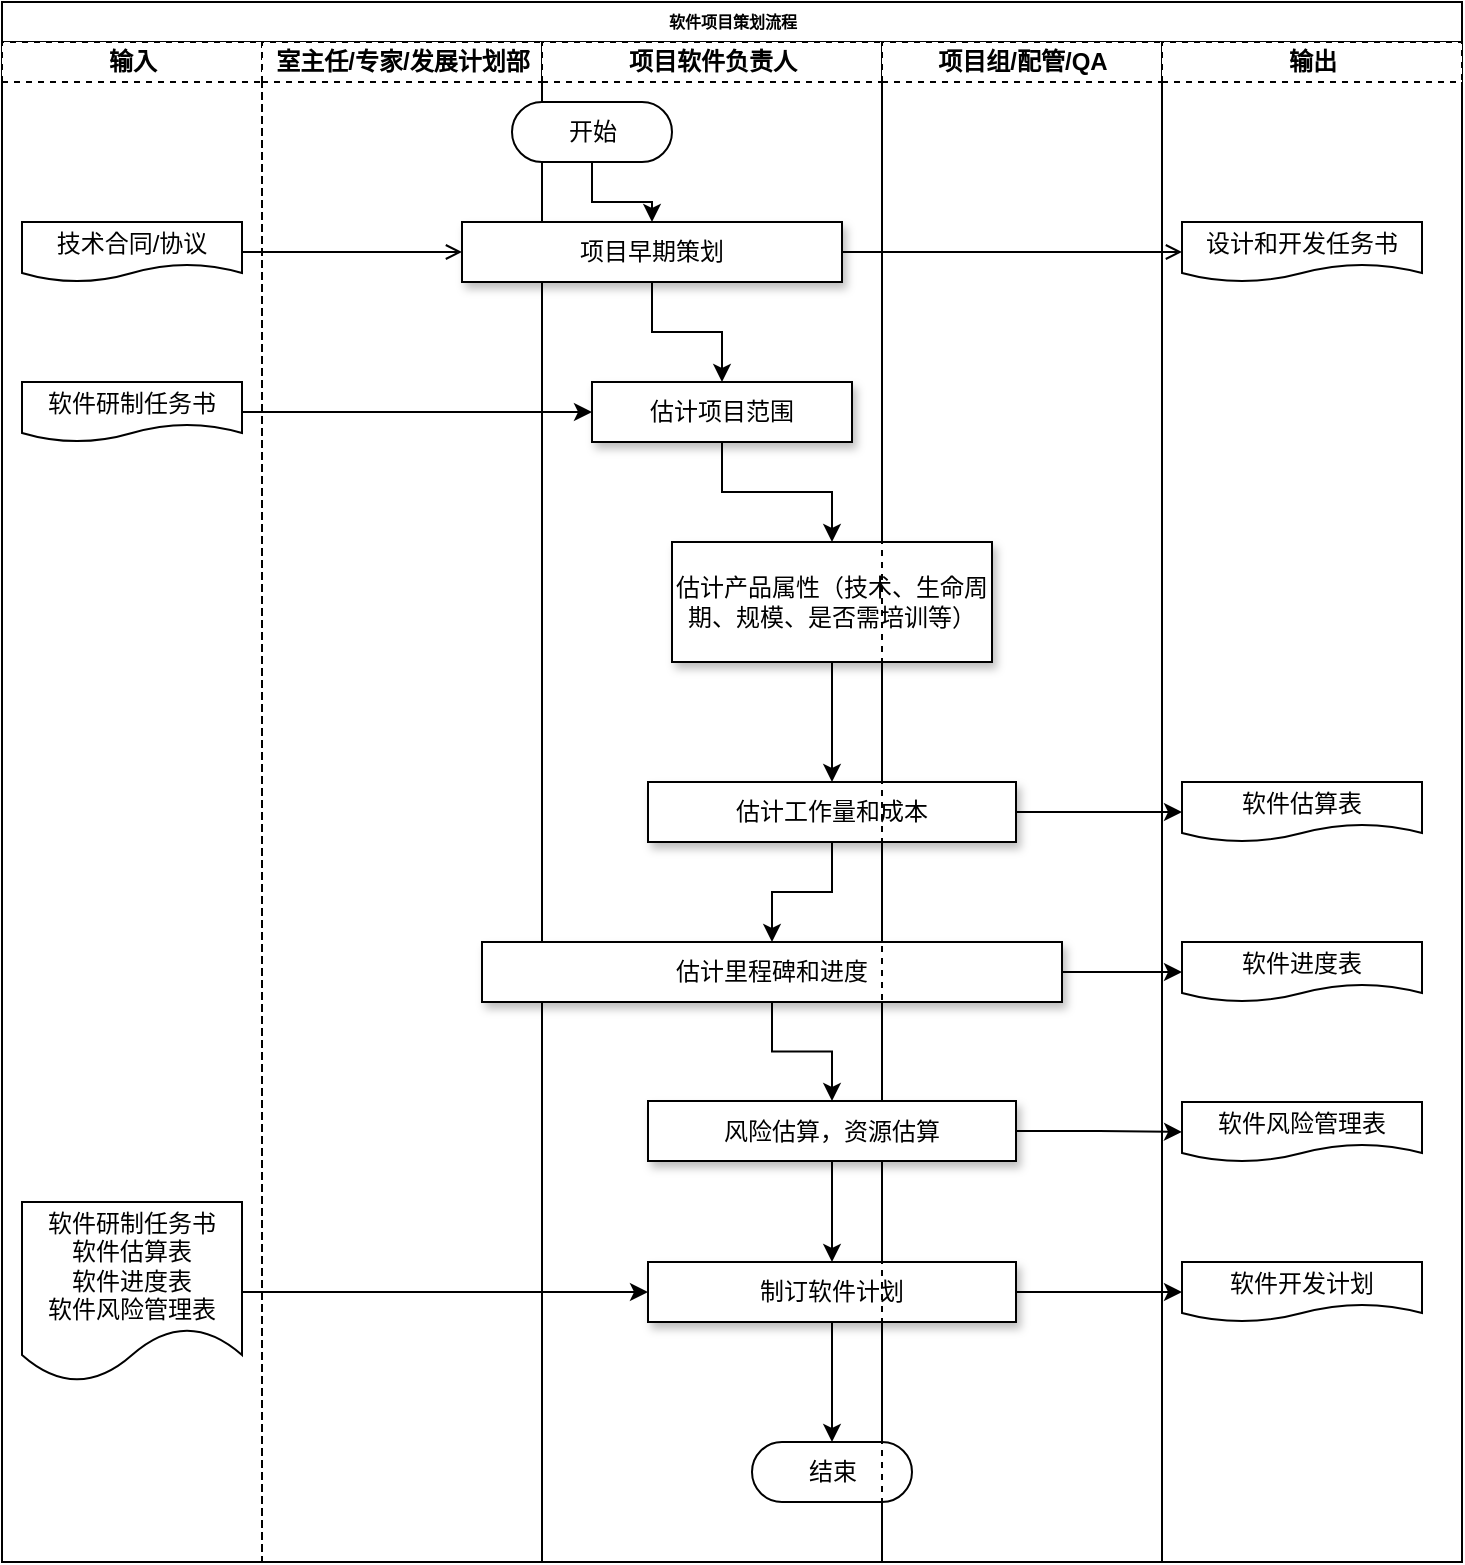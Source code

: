 <mxfile version="14.2.7" type="github">
  <diagram id="Y6pC3GNlF24UOwmUQNeX" name="Page-1">
    <mxGraphModel dx="2858" dy="1089" grid="1" gridSize="10" guides="1" tooltips="1" connect="1" arrows="1" fold="1" page="1" pageScale="1" pageWidth="827" pageHeight="1169" math="0" shadow="0">
      <root>
        <mxCell id="0" />
        <mxCell id="1" parent="0" />
        <mxCell id="M6xTOICLk2iZMT3K-ipU-1" value="软件项目策划流程" style="swimlane;html=1;childLayout=stackLayout;startSize=20;rounded=0;shadow=0;labelBackgroundColor=none;strokeWidth=1;fontFamily=Verdana;fontSize=8;align=center;" vertex="1" parent="1">
          <mxGeometry x="-810" y="20" width="730" height="780" as="geometry">
            <mxRectangle x="20" y="940" width="60" height="20" as="alternateBounds" />
          </mxGeometry>
        </mxCell>
        <mxCell id="M6xTOICLk2iZMT3K-ipU-19" value="输入" style="swimlane;html=1;startSize=20;dashed=1;" vertex="1" parent="M6xTOICLk2iZMT3K-ipU-1">
          <mxGeometry y="20" width="130" height="760" as="geometry" />
        </mxCell>
        <mxCell id="M6xTOICLk2iZMT3K-ipU-32" value="技术合同/协议" style="shape=document;whiteSpace=wrap;html=1;boundedLbl=1;fontSize=12;" vertex="1" parent="M6xTOICLk2iZMT3K-ipU-19">
          <mxGeometry x="10" y="90" width="110" height="30" as="geometry" />
        </mxCell>
        <mxCell id="M6xTOICLk2iZMT3K-ipU-153" value="软件研制任务书" style="shape=document;whiteSpace=wrap;html=1;boundedLbl=1;fontSize=12;" vertex="1" parent="M6xTOICLk2iZMT3K-ipU-19">
          <mxGeometry x="10" y="170" width="110" height="30" as="geometry" />
        </mxCell>
        <mxCell id="M6xTOICLk2iZMT3K-ipU-165" value="软件研制任务书&lt;br&gt;软件估算表&lt;br&gt;软件进度表&lt;br&gt;软件风险管理表" style="shape=document;whiteSpace=wrap;html=1;boundedLbl=1;fontSize=12;" vertex="1" parent="M6xTOICLk2iZMT3K-ipU-19">
          <mxGeometry x="10" y="580" width="110" height="90" as="geometry" />
        </mxCell>
        <mxCell id="M6xTOICLk2iZMT3K-ipU-37" value="室主任/专家/发展计划部" style="swimlane;html=1;startSize=20;dashed=1;" vertex="1" parent="M6xTOICLk2iZMT3K-ipU-1">
          <mxGeometry x="130" y="20" width="140" height="760" as="geometry" />
        </mxCell>
        <mxCell id="M6xTOICLk2iZMT3K-ipU-64" value="项目软件负责人" style="swimlane;html=1;startSize=20;dashed=1;strokeWidth=1;" vertex="1" parent="M6xTOICLk2iZMT3K-ipU-1">
          <mxGeometry x="270" y="20" width="170" height="760" as="geometry" />
        </mxCell>
        <mxCell id="M6xTOICLk2iZMT3K-ipU-167" style="edgeStyle=orthogonalEdgeStyle;rounded=0;orthogonalLoop=1;jettySize=auto;html=1;entryX=0.5;entryY=0;entryDx=0;entryDy=0;" edge="1" parent="M6xTOICLk2iZMT3K-ipU-64" source="M6xTOICLk2iZMT3K-ipU-154" target="M6xTOICLk2iZMT3K-ipU-155">
          <mxGeometry relative="1" as="geometry" />
        </mxCell>
        <mxCell id="M6xTOICLk2iZMT3K-ipU-154" value="估计项目范围" style="rounded=0;whiteSpace=wrap;html=1;shadow=1;fontSize=12;" vertex="1" parent="M6xTOICLk2iZMT3K-ipU-64">
          <mxGeometry x="25" y="170" width="130" height="30" as="geometry" />
        </mxCell>
        <mxCell id="M6xTOICLk2iZMT3K-ipU-169" style="edgeStyle=orthogonalEdgeStyle;rounded=0;orthogonalLoop=1;jettySize=auto;html=1;" edge="1" parent="M6xTOICLk2iZMT3K-ipU-64" source="M6xTOICLk2iZMT3K-ipU-155" target="M6xTOICLk2iZMT3K-ipU-156">
          <mxGeometry relative="1" as="geometry" />
        </mxCell>
        <mxCell id="M6xTOICLk2iZMT3K-ipU-155" value="估计产品属性（技术、生命周期、规模、是否需培训等）" style="rounded=0;whiteSpace=wrap;html=1;shadow=1;fontSize=12;" vertex="1" parent="M6xTOICLk2iZMT3K-ipU-64">
          <mxGeometry x="65" y="250" width="160" height="60" as="geometry" />
        </mxCell>
        <mxCell id="M6xTOICLk2iZMT3K-ipU-170" style="edgeStyle=orthogonalEdgeStyle;rounded=0;orthogonalLoop=1;jettySize=auto;html=1;entryX=0.5;entryY=0;entryDx=0;entryDy=0;" edge="1" parent="M6xTOICLk2iZMT3K-ipU-64" source="M6xTOICLk2iZMT3K-ipU-156" target="M6xTOICLk2iZMT3K-ipU-157">
          <mxGeometry relative="1" as="geometry" />
        </mxCell>
        <mxCell id="M6xTOICLk2iZMT3K-ipU-156" value="估计工作量和成本" style="rounded=0;whiteSpace=wrap;html=1;shadow=1;fontSize=12;" vertex="1" parent="M6xTOICLk2iZMT3K-ipU-64">
          <mxGeometry x="53" y="370" width="184" height="30" as="geometry" />
        </mxCell>
        <mxCell id="M6xTOICLk2iZMT3K-ipU-157" value="估计里程碑和进度" style="rounded=0;whiteSpace=wrap;html=1;shadow=1;fontSize=12;" vertex="1" parent="M6xTOICLk2iZMT3K-ipU-64">
          <mxGeometry x="-30" y="450" width="290" height="30" as="geometry" />
        </mxCell>
        <mxCell id="M6xTOICLk2iZMT3K-ipU-173" style="edgeStyle=orthogonalEdgeStyle;rounded=0;orthogonalLoop=1;jettySize=auto;html=1;" edge="1" parent="M6xTOICLk2iZMT3K-ipU-64" source="M6xTOICLk2iZMT3K-ipU-163" target="M6xTOICLk2iZMT3K-ipU-164">
          <mxGeometry relative="1" as="geometry" />
        </mxCell>
        <mxCell id="M6xTOICLk2iZMT3K-ipU-163" value="制订软件计划" style="rounded=0;whiteSpace=wrap;html=1;shadow=1;fontSize=12;" vertex="1" parent="M6xTOICLk2iZMT3K-ipU-64">
          <mxGeometry x="53" y="610" width="184" height="30" as="geometry" />
        </mxCell>
        <mxCell id="M6xTOICLk2iZMT3K-ipU-164" value="结束" style="html=1;dashed=0;whitespace=wrap;shape=mxgraph.dfd.start" vertex="1" parent="M6xTOICLk2iZMT3K-ipU-64">
          <mxGeometry x="105" y="700" width="80" height="30" as="geometry" />
        </mxCell>
        <mxCell id="M6xTOICLk2iZMT3K-ipU-151" value="开始" style="html=1;dashed=0;whitespace=wrap;shape=mxgraph.dfd.start" vertex="1" parent="M6xTOICLk2iZMT3K-ipU-64">
          <mxGeometry x="-15" y="30" width="80" height="30" as="geometry" />
        </mxCell>
        <mxCell id="M6xTOICLk2iZMT3K-ipU-168" style="edgeStyle=orthogonalEdgeStyle;rounded=0;orthogonalLoop=1;jettySize=auto;html=1;" edge="1" parent="M6xTOICLk2iZMT3K-ipU-1" source="M6xTOICLk2iZMT3K-ipU-153" target="M6xTOICLk2iZMT3K-ipU-154">
          <mxGeometry relative="1" as="geometry" />
        </mxCell>
        <mxCell id="M6xTOICLk2iZMT3K-ipU-68" value="项目组/配管/QA" style="swimlane;html=1;startSize=20;dashed=1;" vertex="1" parent="M6xTOICLk2iZMT3K-ipU-1">
          <mxGeometry x="440" y="20" width="140" height="760" as="geometry" />
        </mxCell>
        <mxCell id="M6xTOICLk2iZMT3K-ipU-174" style="edgeStyle=orthogonalEdgeStyle;rounded=0;orthogonalLoop=1;jettySize=auto;html=1;entryX=0;entryY=0.5;entryDx=0;entryDy=0;" edge="1" parent="M6xTOICLk2iZMT3K-ipU-1" source="M6xTOICLk2iZMT3K-ipU-156" target="M6xTOICLk2iZMT3K-ipU-158">
          <mxGeometry relative="1" as="geometry" />
        </mxCell>
        <mxCell id="M6xTOICLk2iZMT3K-ipU-175" style="edgeStyle=orthogonalEdgeStyle;rounded=0;orthogonalLoop=1;jettySize=auto;html=1;" edge="1" parent="M6xTOICLk2iZMT3K-ipU-1" source="M6xTOICLk2iZMT3K-ipU-157" target="M6xTOICLk2iZMT3K-ipU-161">
          <mxGeometry relative="1" as="geometry" />
        </mxCell>
        <mxCell id="M6xTOICLk2iZMT3K-ipU-177" style="edgeStyle=orthogonalEdgeStyle;rounded=0;orthogonalLoop=1;jettySize=auto;html=1;entryX=0;entryY=0.5;entryDx=0;entryDy=0;" edge="1" parent="M6xTOICLk2iZMT3K-ipU-1" source="M6xTOICLk2iZMT3K-ipU-163" target="M6xTOICLk2iZMT3K-ipU-160">
          <mxGeometry relative="1" as="geometry" />
        </mxCell>
        <mxCell id="M6xTOICLk2iZMT3K-ipU-178" style="edgeStyle=orthogonalEdgeStyle;rounded=0;orthogonalLoop=1;jettySize=auto;html=1;" edge="1" parent="M6xTOICLk2iZMT3K-ipU-1" source="M6xTOICLk2iZMT3K-ipU-165" target="M6xTOICLk2iZMT3K-ipU-163">
          <mxGeometry relative="1" as="geometry" />
        </mxCell>
        <mxCell id="M6xTOICLk2iZMT3K-ipU-141" value="输出" style="swimlane;html=1;startSize=20;dashed=1;" vertex="1" parent="M6xTOICLk2iZMT3K-ipU-1">
          <mxGeometry x="580" y="20" width="150" height="760" as="geometry" />
        </mxCell>
        <mxCell id="M6xTOICLk2iZMT3K-ipU-69" value="设计和开发任务书" style="shape=document;whiteSpace=wrap;html=1;boundedLbl=1;fontSize=12;" vertex="1" parent="M6xTOICLk2iZMT3K-ipU-141">
          <mxGeometry x="10" y="90" width="120" height="30" as="geometry" />
        </mxCell>
        <mxCell id="M6xTOICLk2iZMT3K-ipU-158" value="软件估算表" style="shape=document;whiteSpace=wrap;html=1;boundedLbl=1;fontSize=12;" vertex="1" parent="M6xTOICLk2iZMT3K-ipU-141">
          <mxGeometry x="10" y="370" width="120" height="30" as="geometry" />
        </mxCell>
        <mxCell id="M6xTOICLk2iZMT3K-ipU-159" value="软件风险管理表" style="shape=document;whiteSpace=wrap;html=1;boundedLbl=1;fontSize=12;" vertex="1" parent="M6xTOICLk2iZMT3K-ipU-141">
          <mxGeometry x="10" y="530" width="120" height="30" as="geometry" />
        </mxCell>
        <mxCell id="M6xTOICLk2iZMT3K-ipU-160" value="软件开发计划" style="shape=document;whiteSpace=wrap;html=1;boundedLbl=1;fontSize=12;" vertex="1" parent="M6xTOICLk2iZMT3K-ipU-141">
          <mxGeometry x="10" y="610" width="120" height="30" as="geometry" />
        </mxCell>
        <mxCell id="M6xTOICLk2iZMT3K-ipU-161" value="软件进度表" style="shape=document;whiteSpace=wrap;html=1;boundedLbl=1;fontSize=12;" vertex="1" parent="M6xTOICLk2iZMT3K-ipU-141">
          <mxGeometry x="10" y="450" width="120" height="30" as="geometry" />
        </mxCell>
        <mxCell id="M6xTOICLk2iZMT3K-ipU-84" style="edgeStyle=elbowEdgeStyle;rounded=0;orthogonalLoop=1;jettySize=auto;html=1;endArrow=open;endFill=0;" edge="1" parent="1" source="M6xTOICLk2iZMT3K-ipU-86" target="M6xTOICLk2iZMT3K-ipU-69">
          <mxGeometry relative="1" as="geometry" />
        </mxCell>
        <mxCell id="M6xTOICLk2iZMT3K-ipU-166" style="edgeStyle=orthogonalEdgeStyle;rounded=0;orthogonalLoop=1;jettySize=auto;html=1;" edge="1" parent="1" source="M6xTOICLk2iZMT3K-ipU-86" target="M6xTOICLk2iZMT3K-ipU-154">
          <mxGeometry relative="1" as="geometry" />
        </mxCell>
        <mxCell id="M6xTOICLk2iZMT3K-ipU-86" value="项目早期策划" style="rounded=0;whiteSpace=wrap;html=1;shadow=1;fontSize=12;" vertex="1" parent="1">
          <mxGeometry x="-580" y="130" width="190" height="30" as="geometry" />
        </mxCell>
        <mxCell id="M6xTOICLk2iZMT3K-ipU-130" style="edgeStyle=orthogonalEdgeStyle;rounded=0;orthogonalLoop=1;jettySize=auto;html=1;entryX=0;entryY=0.5;entryDx=0;entryDy=0;endArrow=open;endFill=0;" edge="1" parent="1" source="M6xTOICLk2iZMT3K-ipU-32" target="M6xTOICLk2iZMT3K-ipU-86">
          <mxGeometry relative="1" as="geometry" />
        </mxCell>
        <mxCell id="M6xTOICLk2iZMT3K-ipU-152" style="edgeStyle=orthogonalEdgeStyle;rounded=0;orthogonalLoop=1;jettySize=auto;html=1;entryX=0.5;entryY=0;entryDx=0;entryDy=0;" edge="1" parent="1" source="M6xTOICLk2iZMT3K-ipU-151" target="M6xTOICLk2iZMT3K-ipU-86">
          <mxGeometry relative="1" as="geometry" />
        </mxCell>
        <mxCell id="M6xTOICLk2iZMT3K-ipU-176" style="edgeStyle=orthogonalEdgeStyle;rounded=0;orthogonalLoop=1;jettySize=auto;html=1;" edge="1" parent="1" source="M6xTOICLk2iZMT3K-ipU-162" target="M6xTOICLk2iZMT3K-ipU-159">
          <mxGeometry relative="1" as="geometry" />
        </mxCell>
        <mxCell id="M6xTOICLk2iZMT3K-ipU-162" value="风险估算，资源估算" style="rounded=0;whiteSpace=wrap;html=1;shadow=1;fontSize=12;" vertex="1" parent="1">
          <mxGeometry x="-487" y="569.5" width="184" height="30" as="geometry" />
        </mxCell>
        <mxCell id="M6xTOICLk2iZMT3K-ipU-171" style="edgeStyle=orthogonalEdgeStyle;rounded=0;orthogonalLoop=1;jettySize=auto;html=1;entryX=0.5;entryY=0;entryDx=0;entryDy=0;" edge="1" parent="1" source="M6xTOICLk2iZMT3K-ipU-157" target="M6xTOICLk2iZMT3K-ipU-162">
          <mxGeometry relative="1" as="geometry" />
        </mxCell>
        <mxCell id="M6xTOICLk2iZMT3K-ipU-172" style="edgeStyle=orthogonalEdgeStyle;rounded=0;orthogonalLoop=1;jettySize=auto;html=1;entryX=0.5;entryY=0;entryDx=0;entryDy=0;" edge="1" parent="1" source="M6xTOICLk2iZMT3K-ipU-162" target="M6xTOICLk2iZMT3K-ipU-163">
          <mxGeometry relative="1" as="geometry" />
        </mxCell>
      </root>
    </mxGraphModel>
  </diagram>
</mxfile>
